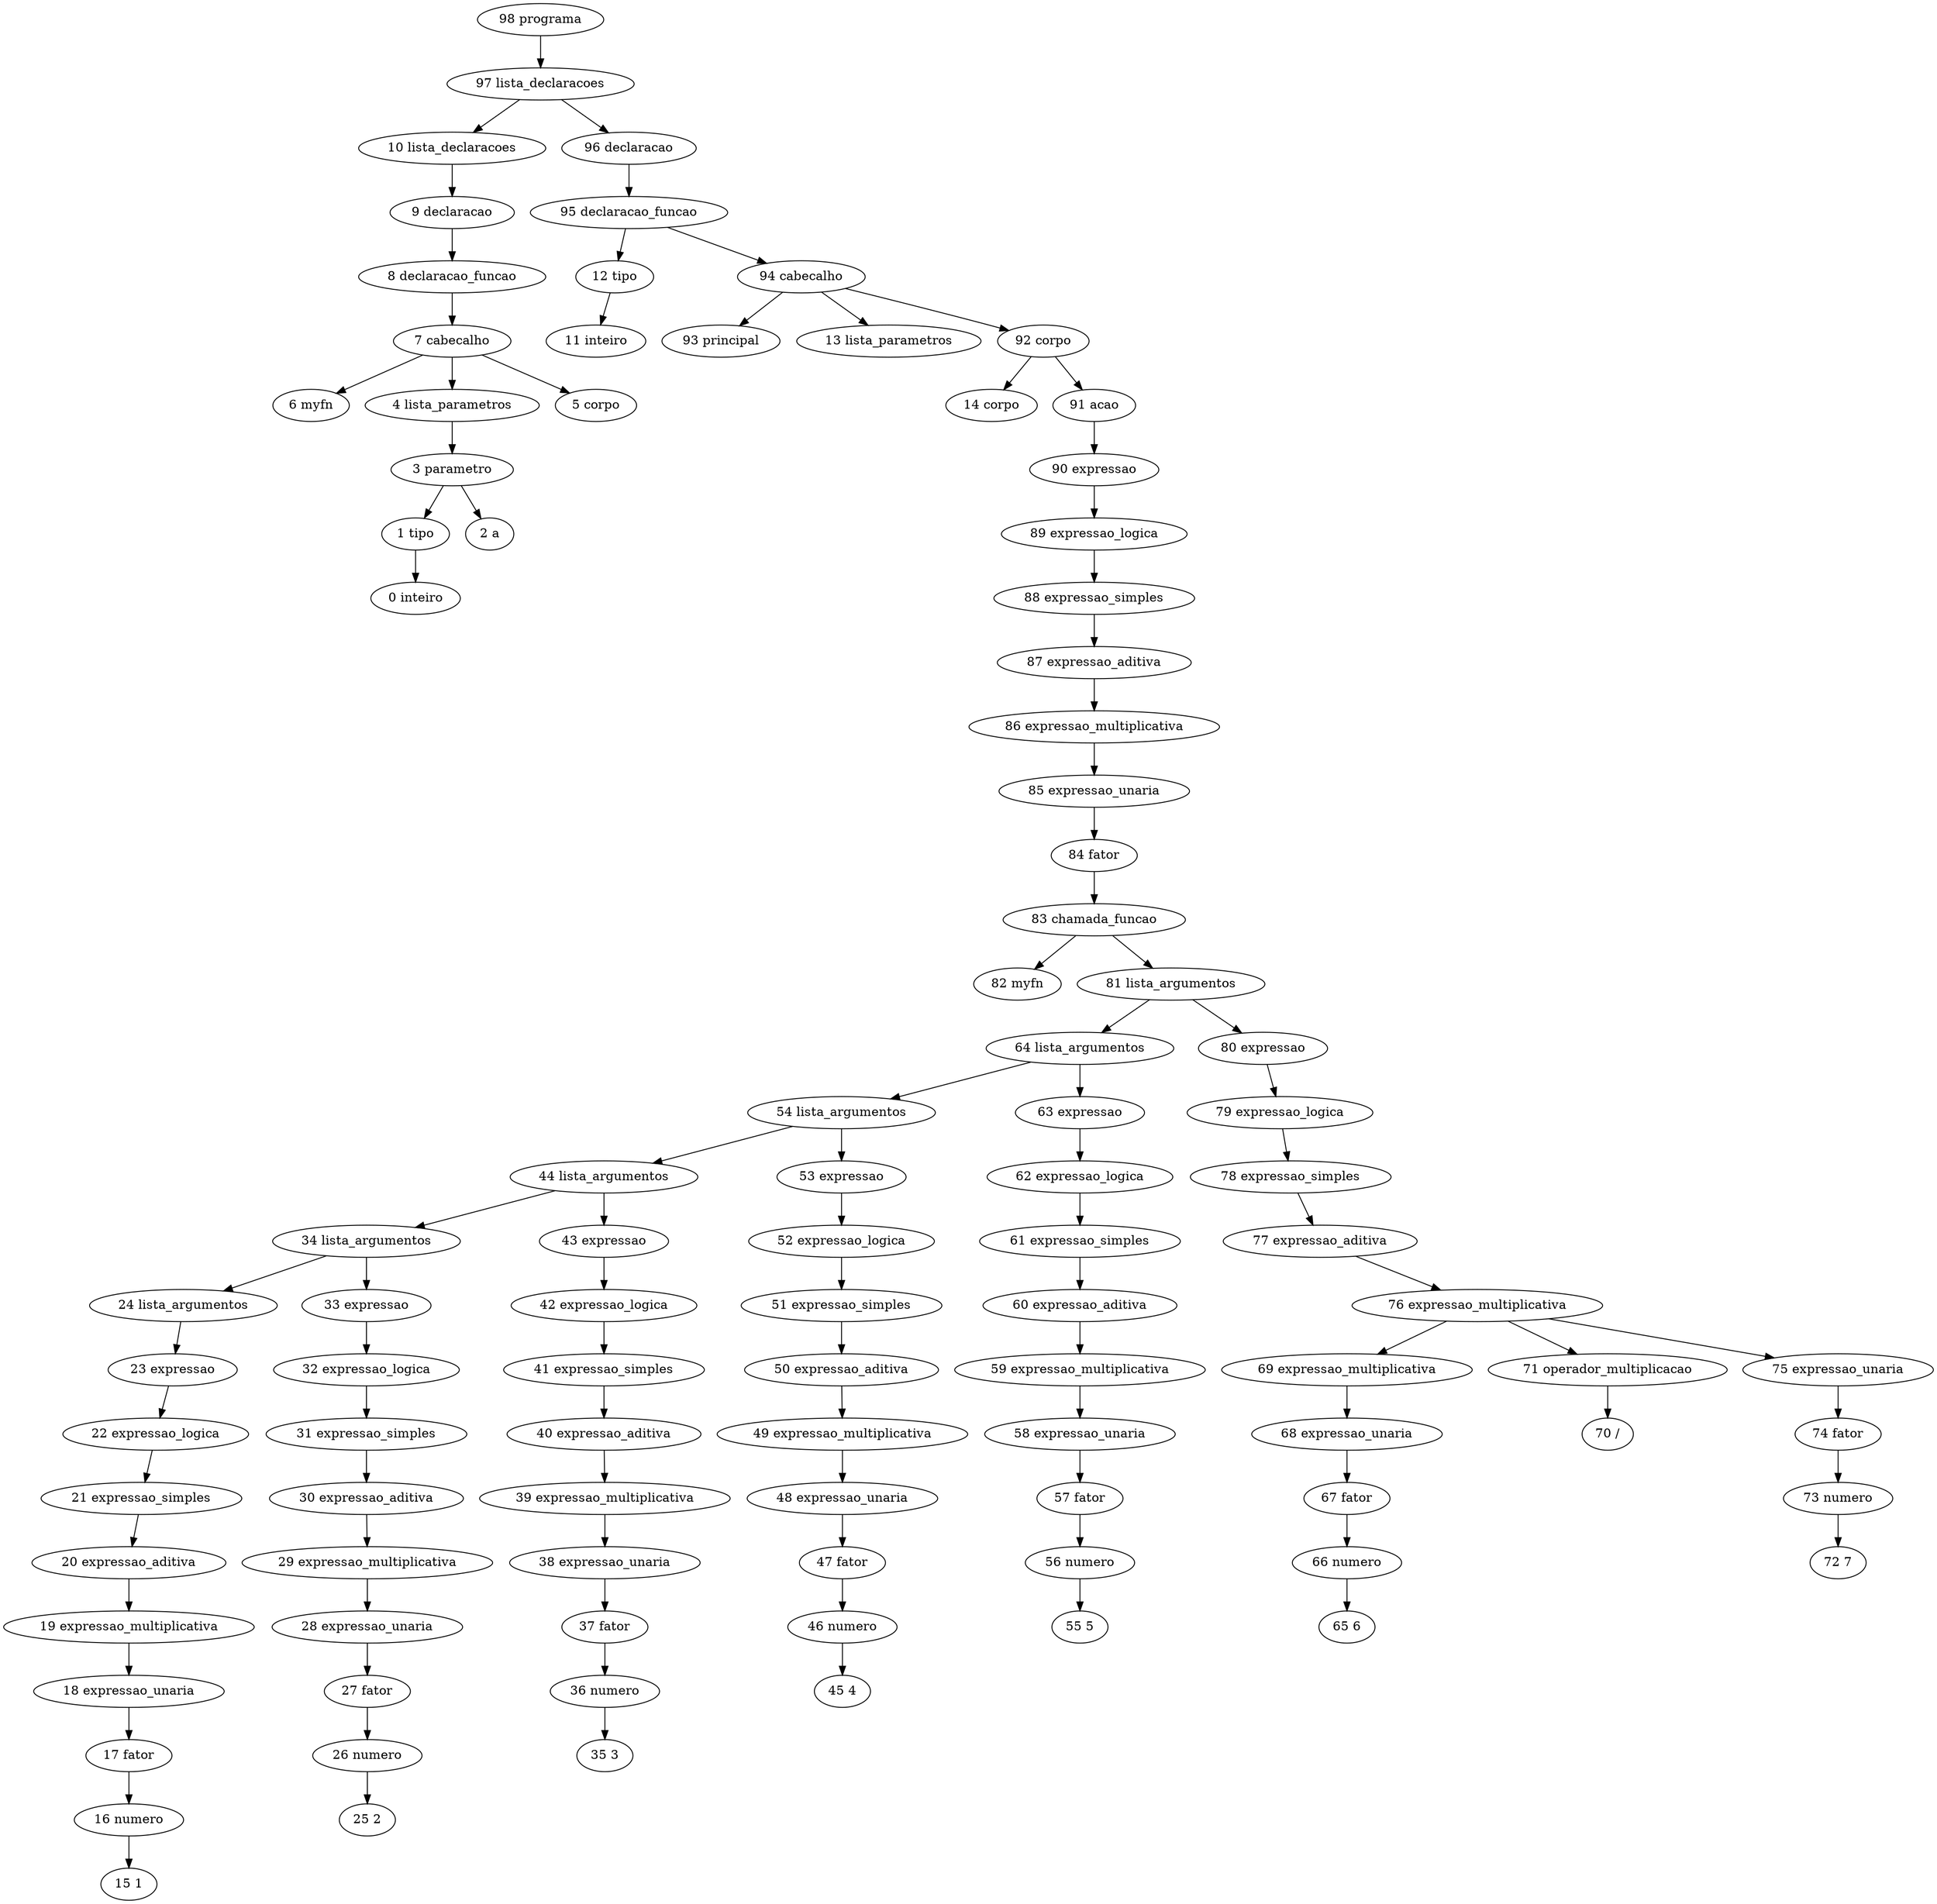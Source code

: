 // Análise sintática
digraph {
	"98 programa"
	"97 lista_declaracoes"
	"98 programa" -> "97 lista_declaracoes"
	"10 lista_declaracoes"
	"97 lista_declaracoes" -> "10 lista_declaracoes"
	"9 declaracao"
	"10 lista_declaracoes" -> "9 declaracao"
	"8 declaracao_funcao"
	"9 declaracao" -> "8 declaracao_funcao"
	"7 cabecalho"
	"8 declaracao_funcao" -> "7 cabecalho"
	"6 myfn"
	"7 cabecalho" -> "6 myfn"
	"4 lista_parametros"
	"7 cabecalho" -> "4 lista_parametros"
	"3 parametro"
	"4 lista_parametros" -> "3 parametro"
	"1 tipo"
	"3 parametro" -> "1 tipo"
	"0 inteiro"
	"1 tipo" -> "0 inteiro"
	"2 a"
	"3 parametro" -> "2 a"
	"5 corpo"
	"7 cabecalho" -> "5 corpo"
	"96 declaracao"
	"97 lista_declaracoes" -> "96 declaracao"
	"95 declaracao_funcao"
	"96 declaracao" -> "95 declaracao_funcao"
	"12 tipo"
	"95 declaracao_funcao" -> "12 tipo"
	"11 inteiro"
	"12 tipo" -> "11 inteiro"
	"94 cabecalho"
	"95 declaracao_funcao" -> "94 cabecalho"
	"93 principal"
	"94 cabecalho" -> "93 principal"
	"13 lista_parametros"
	"94 cabecalho" -> "13 lista_parametros"
	"92 corpo"
	"94 cabecalho" -> "92 corpo"
	"14 corpo"
	"92 corpo" -> "14 corpo"
	"91 acao"
	"92 corpo" -> "91 acao"
	"90 expressao"
	"91 acao" -> "90 expressao"
	"89 expressao_logica"
	"90 expressao" -> "89 expressao_logica"
	"88 expressao_simples"
	"89 expressao_logica" -> "88 expressao_simples"
	"87 expressao_aditiva"
	"88 expressao_simples" -> "87 expressao_aditiva"
	"86 expressao_multiplicativa"
	"87 expressao_aditiva" -> "86 expressao_multiplicativa"
	"85 expressao_unaria"
	"86 expressao_multiplicativa" -> "85 expressao_unaria"
	"84 fator"
	"85 expressao_unaria" -> "84 fator"
	"83 chamada_funcao"
	"84 fator" -> "83 chamada_funcao"
	"82 myfn"
	"83 chamada_funcao" -> "82 myfn"
	"81 lista_argumentos"
	"83 chamada_funcao" -> "81 lista_argumentos"
	"64 lista_argumentos"
	"81 lista_argumentos" -> "64 lista_argumentos"
	"54 lista_argumentos"
	"64 lista_argumentos" -> "54 lista_argumentos"
	"44 lista_argumentos"
	"54 lista_argumentos" -> "44 lista_argumentos"
	"34 lista_argumentos"
	"44 lista_argumentos" -> "34 lista_argumentos"
	"24 lista_argumentos"
	"34 lista_argumentos" -> "24 lista_argumentos"
	"23 expressao"
	"24 lista_argumentos" -> "23 expressao"
	"22 expressao_logica"
	"23 expressao" -> "22 expressao_logica"
	"21 expressao_simples"
	"22 expressao_logica" -> "21 expressao_simples"
	"20 expressao_aditiva"
	"21 expressao_simples" -> "20 expressao_aditiva"
	"19 expressao_multiplicativa"
	"20 expressao_aditiva" -> "19 expressao_multiplicativa"
	"18 expressao_unaria"
	"19 expressao_multiplicativa" -> "18 expressao_unaria"
	"17 fator"
	"18 expressao_unaria" -> "17 fator"
	"16 numero"
	"17 fator" -> "16 numero"
	"15 1"
	"16 numero" -> "15 1"
	"33 expressao"
	"34 lista_argumentos" -> "33 expressao"
	"32 expressao_logica"
	"33 expressao" -> "32 expressao_logica"
	"31 expressao_simples"
	"32 expressao_logica" -> "31 expressao_simples"
	"30 expressao_aditiva"
	"31 expressao_simples" -> "30 expressao_aditiva"
	"29 expressao_multiplicativa"
	"30 expressao_aditiva" -> "29 expressao_multiplicativa"
	"28 expressao_unaria"
	"29 expressao_multiplicativa" -> "28 expressao_unaria"
	"27 fator"
	"28 expressao_unaria" -> "27 fator"
	"26 numero"
	"27 fator" -> "26 numero"
	"25 2"
	"26 numero" -> "25 2"
	"43 expressao"
	"44 lista_argumentos" -> "43 expressao"
	"42 expressao_logica"
	"43 expressao" -> "42 expressao_logica"
	"41 expressao_simples"
	"42 expressao_logica" -> "41 expressao_simples"
	"40 expressao_aditiva"
	"41 expressao_simples" -> "40 expressao_aditiva"
	"39 expressao_multiplicativa"
	"40 expressao_aditiva" -> "39 expressao_multiplicativa"
	"38 expressao_unaria"
	"39 expressao_multiplicativa" -> "38 expressao_unaria"
	"37 fator"
	"38 expressao_unaria" -> "37 fator"
	"36 numero"
	"37 fator" -> "36 numero"
	"35 3"
	"36 numero" -> "35 3"
	"53 expressao"
	"54 lista_argumentos" -> "53 expressao"
	"52 expressao_logica"
	"53 expressao" -> "52 expressao_logica"
	"51 expressao_simples"
	"52 expressao_logica" -> "51 expressao_simples"
	"50 expressao_aditiva"
	"51 expressao_simples" -> "50 expressao_aditiva"
	"49 expressao_multiplicativa"
	"50 expressao_aditiva" -> "49 expressao_multiplicativa"
	"48 expressao_unaria"
	"49 expressao_multiplicativa" -> "48 expressao_unaria"
	"47 fator"
	"48 expressao_unaria" -> "47 fator"
	"46 numero"
	"47 fator" -> "46 numero"
	"45 4"
	"46 numero" -> "45 4"
	"63 expressao"
	"64 lista_argumentos" -> "63 expressao"
	"62 expressao_logica"
	"63 expressao" -> "62 expressao_logica"
	"61 expressao_simples"
	"62 expressao_logica" -> "61 expressao_simples"
	"60 expressao_aditiva"
	"61 expressao_simples" -> "60 expressao_aditiva"
	"59 expressao_multiplicativa"
	"60 expressao_aditiva" -> "59 expressao_multiplicativa"
	"58 expressao_unaria"
	"59 expressao_multiplicativa" -> "58 expressao_unaria"
	"57 fator"
	"58 expressao_unaria" -> "57 fator"
	"56 numero"
	"57 fator" -> "56 numero"
	"55 5"
	"56 numero" -> "55 5"
	"80 expressao"
	"81 lista_argumentos" -> "80 expressao"
	"79 expressao_logica"
	"80 expressao" -> "79 expressao_logica"
	"78 expressao_simples"
	"79 expressao_logica" -> "78 expressao_simples"
	"77 expressao_aditiva"
	"78 expressao_simples" -> "77 expressao_aditiva"
	"76 expressao_multiplicativa"
	"77 expressao_aditiva" -> "76 expressao_multiplicativa"
	"69 expressao_multiplicativa"
	"76 expressao_multiplicativa" -> "69 expressao_multiplicativa"
	"68 expressao_unaria"
	"69 expressao_multiplicativa" -> "68 expressao_unaria"
	"67 fator"
	"68 expressao_unaria" -> "67 fator"
	"66 numero"
	"67 fator" -> "66 numero"
	"65 6"
	"66 numero" -> "65 6"
	"71 operador_multiplicacao"
	"76 expressao_multiplicativa" -> "71 operador_multiplicacao"
	"70 /"
	"71 operador_multiplicacao" -> "70 /"
	"75 expressao_unaria"
	"76 expressao_multiplicativa" -> "75 expressao_unaria"
	"74 fator"
	"75 expressao_unaria" -> "74 fator"
	"73 numero"
	"74 fator" -> "73 numero"
	"72 7"
	"73 numero" -> "72 7"
}
